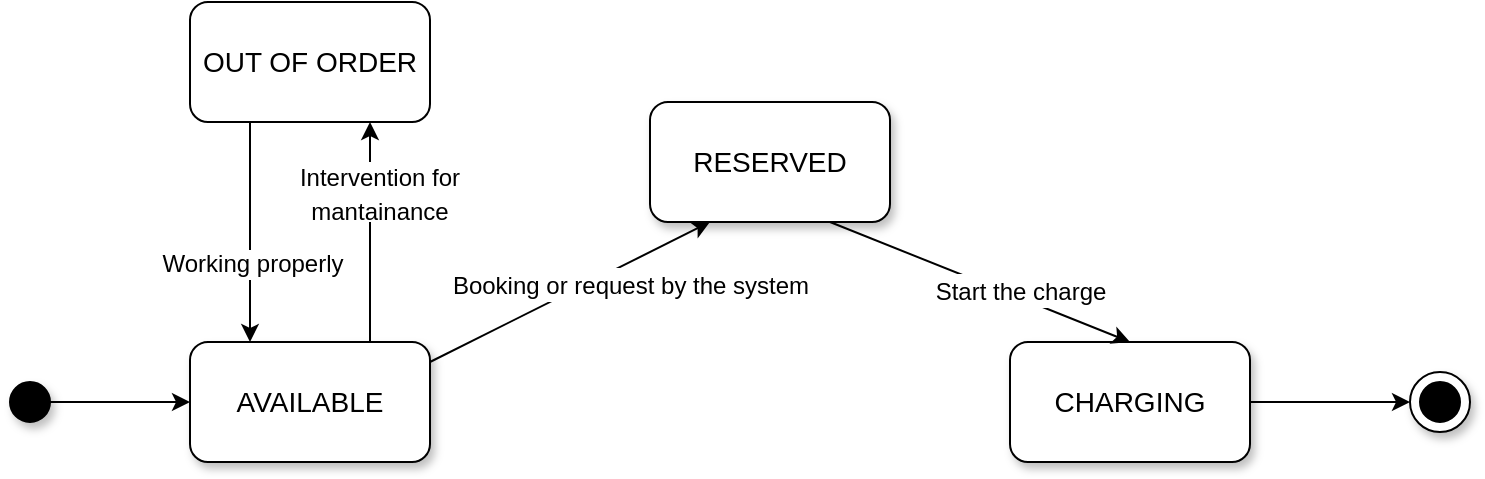 <mxfile version="20.6.0" type="google" pages="2"><diagram id="BRlNEo89Aba9InnVWbjA" name="Pagina-1"><mxGraphModel grid="1" page="1" gridSize="10" guides="1" tooltips="1" connect="1" arrows="1" fold="1" pageScale="1" pageWidth="827" pageHeight="1169" math="0" shadow="0"><root><mxCell id="0"/><mxCell id="1" parent="0"/><mxCell id="7qFnQu8yDTX6uZ_83KHI-1" value="&lt;font style=&quot;font-size: 14px;&quot;&gt;AVAILABLE&lt;/font&gt;" style="rounded=1;whiteSpace=wrap;html=1;shadow=1;" vertex="1" parent="1"><mxGeometry x="138" y="220" width="120" height="60" as="geometry"/></mxCell><mxCell id="7qFnQu8yDTX6uZ_83KHI-2" value="" style="ellipse;whiteSpace=wrap;html=1;aspect=fixed;fontSize=14;fillColor=#000000;shadow=1;" vertex="1" parent="1"><mxGeometry x="48" y="240" width="20" height="20" as="geometry"/></mxCell><mxCell id="7qFnQu8yDTX6uZ_83KHI-5" value="" style="endArrow=classic;html=1;rounded=0;fontSize=14;entryX=0;entryY=0.5;entryDx=0;entryDy=0;exitX=1;exitY=0.5;exitDx=0;exitDy=0;" edge="1" parent="1" source="7qFnQu8yDTX6uZ_83KHI-2" target="7qFnQu8yDTX6uZ_83KHI-1"><mxGeometry width="50" height="50" relative="1" as="geometry"><mxPoint x="88" y="250" as="sourcePoint"/><mxPoint x="138" y="200" as="targetPoint"/></mxGeometry></mxCell><mxCell id="7qFnQu8yDTX6uZ_83KHI-6" value="RESERVED" style="rounded=1;whiteSpace=wrap;html=1;fontSize=14;fillColor=#FFFFFF;shadow=1;" vertex="1" parent="1"><mxGeometry x="368" y="100" width="120" height="60" as="geometry"/></mxCell><mxCell id="7qFnQu8yDTX6uZ_83KHI-7" value="CHARGING" style="rounded=1;whiteSpace=wrap;html=1;fontSize=14;fillColor=#FFFFFF;shadow=1;" vertex="1" parent="1"><mxGeometry x="548" y="220" width="120" height="60" as="geometry"/></mxCell><mxCell id="7qFnQu8yDTX6uZ_83KHI-8" value="OUT OF ORDER" style="rounded=1;whiteSpace=wrap;html=1;fontSize=14;fillColor=#FFFFFF;" vertex="1" parent="1"><mxGeometry x="138" y="50" width="120" height="60" as="geometry"/></mxCell><mxCell id="7qFnQu8yDTX6uZ_83KHI-9" value="" style="endArrow=classic;html=1;rounded=0;fontSize=14;entryX=0.25;entryY=1;entryDx=0;entryDy=0;" edge="1" parent="1" target="7qFnQu8yDTX6uZ_83KHI-6"><mxGeometry width="50" height="50" relative="1" as="geometry"><mxPoint x="258" y="230" as="sourcePoint"/><mxPoint x="308" y="180" as="targetPoint"/></mxGeometry></mxCell><mxCell id="7qFnQu8yDTX6uZ_83KHI-10" value="&lt;font style=&quot;font-size: 12px;&quot;&gt;Booking or request by the system&lt;/font&gt;" style="edgeLabel;html=1;align=center;verticalAlign=middle;resizable=0;points=[];fontSize=14;" vertex="1" connectable="0" parent="7qFnQu8yDTX6uZ_83KHI-9"><mxGeometry x="-0.354" relative="1" as="geometry"><mxPoint x="55" y="-17" as="offset"/></mxGeometry></mxCell><mxCell id="7qFnQu8yDTX6uZ_83KHI-11" value="" style="endArrow=classic;html=1;rounded=0;fontSize=14;entryX=0.5;entryY=0;entryDx=0;entryDy=0;exitX=0.75;exitY=1;exitDx=0;exitDy=0;" edge="1" parent="1" source="7qFnQu8yDTX6uZ_83KHI-6" target="7qFnQu8yDTX6uZ_83KHI-7"><mxGeometry width="50" height="50" relative="1" as="geometry"><mxPoint x="508" y="150" as="sourcePoint"/><mxPoint x="558" y="100" as="targetPoint"/></mxGeometry></mxCell><mxCell id="7qFnQu8yDTX6uZ_83KHI-12" value="&lt;font style=&quot;font-size: 12px;&quot;&gt;Start the charge&lt;/font&gt;" style="edgeLabel;html=1;align=center;verticalAlign=middle;resizable=0;points=[];fontSize=14;" vertex="1" connectable="0" parent="7qFnQu8yDTX6uZ_83KHI-11"><mxGeometry x="0.267" y="-2" relative="1" as="geometry"><mxPoint y="-6" as="offset"/></mxGeometry></mxCell><mxCell id="7qFnQu8yDTX6uZ_83KHI-13" value="" style="ellipse;whiteSpace=wrap;html=1;aspect=fixed;shadow=1;fontSize=14;fillColor=#FFFFFF;" vertex="1" parent="1"><mxGeometry x="748" y="235" width="30" height="30" as="geometry"/></mxCell><mxCell id="7qFnQu8yDTX6uZ_83KHI-14" value="" style="ellipse;whiteSpace=wrap;html=1;aspect=fixed;shadow=0;fontSize=14;fillColor=#000000;" vertex="1" parent="1"><mxGeometry x="753" y="240" width="20" height="20" as="geometry"/></mxCell><mxCell id="7qFnQu8yDTX6uZ_83KHI-15" value="" style="endArrow=classic;html=1;rounded=0;fontSize=14;entryX=0;entryY=0.5;entryDx=0;entryDy=0;exitX=1;exitY=0.5;exitDx=0;exitDy=0;" edge="1" parent="1" source="7qFnQu8yDTX6uZ_83KHI-7" target="7qFnQu8yDTX6uZ_83KHI-13"><mxGeometry width="50" height="50" relative="1" as="geometry"><mxPoint x="648" y="260" as="sourcePoint"/><mxPoint x="698" y="210" as="targetPoint"/></mxGeometry></mxCell><mxCell id="7qFnQu8yDTX6uZ_83KHI-17" value="" style="endArrow=classic;html=1;rounded=0;fontSize=14;entryX=0.75;entryY=1;entryDx=0;entryDy=0;exitX=0.75;exitY=0;exitDx=0;exitDy=0;" edge="1" parent="1" source="7qFnQu8yDTX6uZ_83KHI-1" target="7qFnQu8yDTX6uZ_83KHI-8"><mxGeometry width="50" height="50" relative="1" as="geometry"><mxPoint x="198" y="220" as="sourcePoint"/><mxPoint x="248" y="170" as="targetPoint"/></mxGeometry></mxCell><mxCell id="7qFnQu8yDTX6uZ_83KHI-19" value="&lt;font style=&quot;font-size: 12px;&quot;&gt;Intervention for mantainance&lt;/font&gt;" style="rounded=0;whiteSpace=wrap;html=1;shadow=0;fontSize=14;fillColor=#FFFFFF;fontColor=#000000;strokeColor=none;" vertex="1" parent="1"><mxGeometry x="188" y="130" width="90" height="30" as="geometry"/></mxCell><mxCell id="7qFnQu8yDTX6uZ_83KHI-21" value="" style="endArrow=classic;html=1;rounded=0;fontSize=12;fontColor=#000000;exitX=0.25;exitY=1;exitDx=0;exitDy=0;entryX=0.25;entryY=0;entryDx=0;entryDy=0;" edge="1" parent="1" source="7qFnQu8yDTX6uZ_83KHI-8" target="7qFnQu8yDTX6uZ_83KHI-1"><mxGeometry width="50" height="50" relative="1" as="geometry"><mxPoint x="378" y="190" as="sourcePoint"/><mxPoint x="428" y="140" as="targetPoint"/></mxGeometry></mxCell><mxCell id="7qFnQu8yDTX6uZ_83KHI-22" value="Working properly" style="edgeLabel;html=1;align=center;verticalAlign=middle;resizable=0;points=[];fontSize=12;fontColor=#000000;" vertex="1" connectable="0" parent="7qFnQu8yDTX6uZ_83KHI-21"><mxGeometry x="0.114" y="1" relative="1" as="geometry"><mxPoint y="9" as="offset"/></mxGeometry></mxCell></root></mxGraphModel></diagram><diagram id="TA0SxMAIVHPGNwK3evpo" name="Pagina-2"><mxGraphModel grid="1" page="1" gridSize="10" guides="1" tooltips="1" connect="1" arrows="1" fold="1" pageScale="1" pageWidth="827" pageHeight="1169" math="0" shadow="0"><root><mxCell id="0"/><mxCell id="1" parent="0"/><mxCell id="g6k0sS2U1DKwS9Y-SJNW-1" value="&lt;font style=&quot;font-size: 14px;&quot;&gt;NOT STARTED&lt;/font&gt;" style="rounded=1;whiteSpace=wrap;html=1;shadow=1;" vertex="1" parent="1"><mxGeometry x="138" y="220" width="120" height="60" as="geometry"/></mxCell><mxCell id="g6k0sS2U1DKwS9Y-SJNW-2" value="" style="ellipse;whiteSpace=wrap;html=1;aspect=fixed;fontSize=14;fillColor=#000000;shadow=1;" vertex="1" parent="1"><mxGeometry x="48" y="240" width="20" height="20" as="geometry"/></mxCell><mxCell id="g6k0sS2U1DKwS9Y-SJNW-3" value="" style="endArrow=classic;html=1;rounded=0;fontSize=14;entryX=0;entryY=0.5;entryDx=0;entryDy=0;exitX=1;exitY=0.5;exitDx=0;exitDy=0;" edge="1" parent="1" source="g6k0sS2U1DKwS9Y-SJNW-2" target="g6k0sS2U1DKwS9Y-SJNW-1"><mxGeometry width="50" height="50" relative="1" as="geometry"><mxPoint x="88" y="250" as="sourcePoint"/><mxPoint x="138" y="200" as="targetPoint"/></mxGeometry></mxCell><mxCell id="g6k0sS2U1DKwS9Y-SJNW-4" value="RUNNING" style="rounded=1;whiteSpace=wrap;html=1;fontSize=14;fillColor=#FFFFFF;shadow=1;" vertex="1" parent="1"><mxGeometry x="310" y="100" width="120" height="60" as="geometry"/></mxCell><mxCell id="g6k0sS2U1DKwS9Y-SJNW-5" value="COMPLETED" style="rounded=1;whiteSpace=wrap;html=1;fontSize=14;fillColor=#FFFFFF;shadow=1;" vertex="1" parent="1"><mxGeometry x="490" y="220" width="120" height="60" as="geometry"/></mxCell><mxCell id="g6k0sS2U1DKwS9Y-SJNW-7" value="" style="endArrow=classic;html=1;rounded=0;fontSize=14;entryX=0;entryY=0.5;entryDx=0;entryDy=0;exitX=0.5;exitY=0;exitDx=0;exitDy=0;" edge="1" parent="1" source="g6k0sS2U1DKwS9Y-SJNW-1" target="g6k0sS2U1DKwS9Y-SJNW-4"><mxGeometry width="50" height="50" relative="1" as="geometry"><mxPoint x="258" y="230" as="sourcePoint"/><mxPoint x="308" y="180" as="targetPoint"/><Array as="points"><mxPoint x="198" y="130"/></Array></mxGeometry></mxCell><mxCell id="g6k0sS2U1DKwS9Y-SJNW-8" value="&lt;font style=&quot;font-size: 12px;&quot;&gt;Start the charging&lt;/font&gt;" style="edgeLabel;html=1;align=center;verticalAlign=middle;resizable=0;points=[];fontSize=14;" connectable="0" vertex="1" parent="g6k0sS2U1DKwS9Y-SJNW-7"><mxGeometry x="-0.354" relative="1" as="geometry"><mxPoint x="-2" y="23" as="offset"/></mxGeometry></mxCell><mxCell id="g6k0sS2U1DKwS9Y-SJNW-9" value="" style="endArrow=classic;html=1;rounded=0;fontSize=14;entryX=0.5;entryY=0;entryDx=0;entryDy=0;exitX=1;exitY=0.5;exitDx=0;exitDy=0;" edge="1" parent="1" source="g6k0sS2U1DKwS9Y-SJNW-4" target="g6k0sS2U1DKwS9Y-SJNW-5"><mxGeometry width="50" height="50" relative="1" as="geometry"><mxPoint x="450" y="150" as="sourcePoint"/><mxPoint x="500" y="100" as="targetPoint"/><Array as="points"><mxPoint x="550" y="130"/></Array></mxGeometry></mxCell><mxCell id="g6k0sS2U1DKwS9Y-SJNW-25" value="End of charging and notification sent" style="edgeLabel;html=1;align=center;verticalAlign=middle;resizable=0;points=[];fontSize=12;fontColor=#000000;" connectable="0" vertex="1" parent="g6k0sS2U1DKwS9Y-SJNW-9"><mxGeometry x="0.356" y="-1" relative="1" as="geometry"><mxPoint x="1" y="28" as="offset"/></mxGeometry></mxCell><mxCell id="g6k0sS2U1DKwS9Y-SJNW-11" value="" style="ellipse;whiteSpace=wrap;html=1;aspect=fixed;shadow=1;fontSize=14;fillColor=#FFFFFF;" vertex="1" parent="1"><mxGeometry x="535" y="330" width="30" height="30" as="geometry"/></mxCell><mxCell id="g6k0sS2U1DKwS9Y-SJNW-12" value="" style="ellipse;whiteSpace=wrap;html=1;aspect=fixed;shadow=0;fontSize=14;fillColor=#000000;" vertex="1" parent="1"><mxGeometry x="540" y="335" width="20" height="20" as="geometry"/></mxCell><mxCell id="g6k0sS2U1DKwS9Y-SJNW-18" value="" style="ellipse;whiteSpace=wrap;html=1;aspect=fixed;shadow=1;fontSize=14;fillColor=#FFFFFF;" vertex="1" parent="1"><mxGeometry x="280" y="330" width="30" height="30" as="geometry"/></mxCell><mxCell id="g6k0sS2U1DKwS9Y-SJNW-19" value="" style="ellipse;whiteSpace=wrap;html=1;aspect=fixed;shadow=0;fontSize=14;fillColor=#000000;" vertex="1" parent="1"><mxGeometry x="285" y="335" width="20" height="20" as="geometry"/></mxCell><mxCell id="g6k0sS2U1DKwS9Y-SJNW-23" value="" style="endArrow=classic;html=1;rounded=0;fontSize=12;fontColor=#000000;exitX=0.5;exitY=1;exitDx=0;exitDy=0;entryX=0;entryY=0.5;entryDx=0;entryDy=0;" edge="1" parent="1" source="g6k0sS2U1DKwS9Y-SJNW-1" target="g6k0sS2U1DKwS9Y-SJNW-18"><mxGeometry width="50" height="50" relative="1" as="geometry"><mxPoint x="380" y="270" as="sourcePoint"/><mxPoint x="430" y="220" as="targetPoint"/><Array as="points"><mxPoint x="198" y="345"/></Array></mxGeometry></mxCell><mxCell id="g6k0sS2U1DKwS9Y-SJNW-24" value="Delete and free the slot" style="edgeLabel;html=1;align=center;verticalAlign=middle;resizable=0;points=[];fontSize=12;fontColor=#000000;" connectable="0" vertex="1" parent="g6k0sS2U1DKwS9Y-SJNW-23"><mxGeometry x="-0.701" relative="1" as="geometry"><mxPoint y="8" as="offset"/></mxGeometry></mxCell><mxCell id="g6k0sS2U1DKwS9Y-SJNW-28" value="" style="endArrow=classic;html=1;rounded=0;fontSize=12;fontColor=#000000;exitX=0.5;exitY=1;exitDx=0;exitDy=0;entryX=0.5;entryY=0;entryDx=0;entryDy=0;" edge="1" parent="1" source="g6k0sS2U1DKwS9Y-SJNW-5" target="g6k0sS2U1DKwS9Y-SJNW-11"><mxGeometry width="50" height="50" relative="1" as="geometry"><mxPoint x="322" y="270" as="sourcePoint"/><mxPoint x="550" y="330" as="targetPoint"/></mxGeometry></mxCell></root></mxGraphModel></diagram></mxfile>